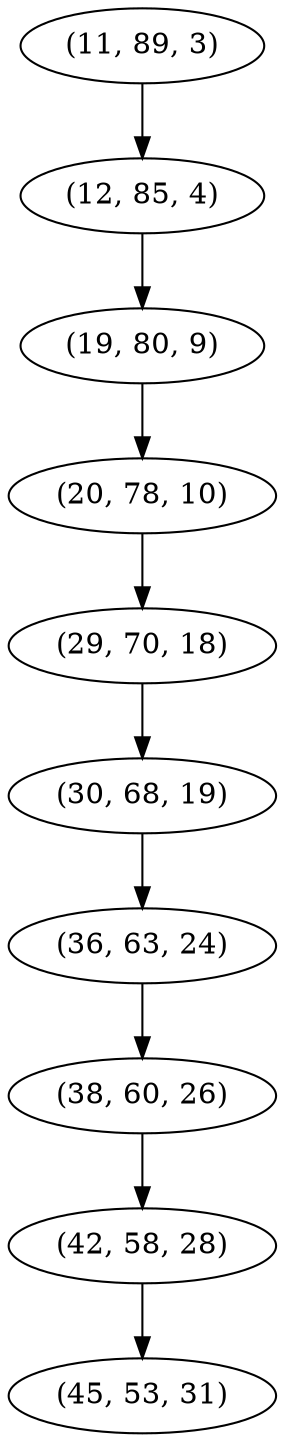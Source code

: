 digraph tree {
    "(11, 89, 3)";
    "(12, 85, 4)";
    "(19, 80, 9)";
    "(20, 78, 10)";
    "(29, 70, 18)";
    "(30, 68, 19)";
    "(36, 63, 24)";
    "(38, 60, 26)";
    "(42, 58, 28)";
    "(45, 53, 31)";
    "(11, 89, 3)" -> "(12, 85, 4)";
    "(12, 85, 4)" -> "(19, 80, 9)";
    "(19, 80, 9)" -> "(20, 78, 10)";
    "(20, 78, 10)" -> "(29, 70, 18)";
    "(29, 70, 18)" -> "(30, 68, 19)";
    "(30, 68, 19)" -> "(36, 63, 24)";
    "(36, 63, 24)" -> "(38, 60, 26)";
    "(38, 60, 26)" -> "(42, 58, 28)";
    "(42, 58, 28)" -> "(45, 53, 31)";
}
